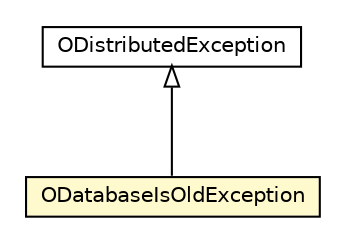 #!/usr/local/bin/dot
#
# Class diagram 
# Generated by UMLGraph version R5_6-24-gf6e263 (http://www.umlgraph.org/)
#

digraph G {
	edge [fontname="Helvetica",fontsize=10,labelfontname="Helvetica",labelfontsize=10];
	node [fontname="Helvetica",fontsize=10,shape=plaintext];
	nodesep=0.25;
	ranksep=0.5;
	// com.orientechnologies.orient.server.distributed.ODistributedException
	c1363174 [label=<<table title="com.orientechnologies.orient.server.distributed.ODistributedException" border="0" cellborder="1" cellspacing="0" cellpadding="2" port="p" href="../ODistributedException.html">
		<tr><td><table border="0" cellspacing="0" cellpadding="1">
<tr><td align="center" balign="center"> ODistributedException </td></tr>
		</table></td></tr>
		</table>>, URL="../ODistributedException.html", fontname="Helvetica", fontcolor="black", fontsize=10.0];
	// com.orientechnologies.orient.server.distributed.task.ODatabaseIsOldException
	c1363207 [label=<<table title="com.orientechnologies.orient.server.distributed.task.ODatabaseIsOldException" border="0" cellborder="1" cellspacing="0" cellpadding="2" port="p" bgcolor="lemonChiffon" href="./ODatabaseIsOldException.html">
		<tr><td><table border="0" cellspacing="0" cellpadding="1">
<tr><td align="center" balign="center"> ODatabaseIsOldException </td></tr>
		</table></td></tr>
		</table>>, URL="./ODatabaseIsOldException.html", fontname="Helvetica", fontcolor="black", fontsize=10.0];
	//com.orientechnologies.orient.server.distributed.task.ODatabaseIsOldException extends com.orientechnologies.orient.server.distributed.ODistributedException
	c1363174:p -> c1363207:p [dir=back,arrowtail=empty];
}

